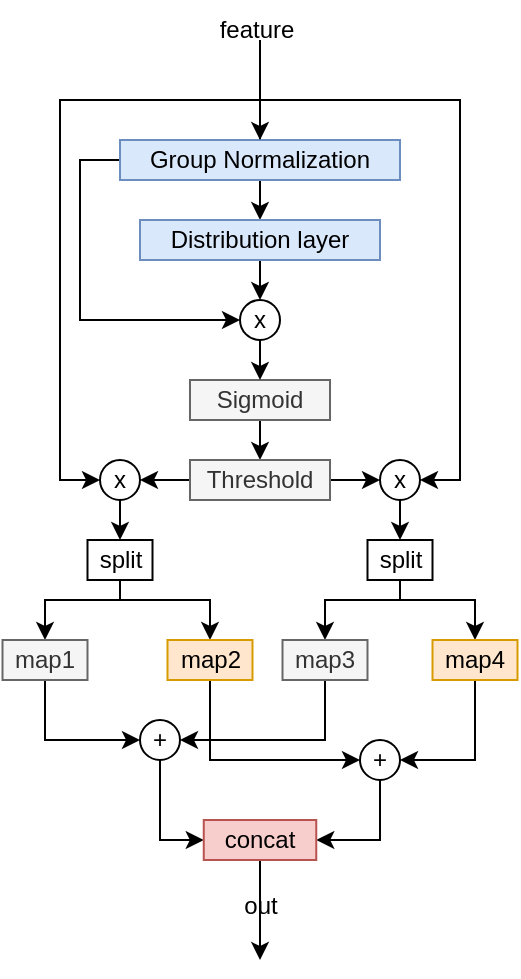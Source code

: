 <mxfile version="22.0.4" type="github">
  <diagram name="第 1 页" id="sTUhLF-kgUO84TB5RZIB">
    <mxGraphModel dx="2004" dy="1131" grid="1" gridSize="10" guides="1" tooltips="1" connect="1" arrows="1" fold="1" page="1" pageScale="1" pageWidth="827" pageHeight="1169" math="0" shadow="0">
      <root>
        <mxCell id="0" />
        <mxCell id="1" parent="0" />
        <mxCell id="xI9gyTVhqFCWPQMHHly6-94" style="edgeStyle=orthogonalEdgeStyle;rounded=0;orthogonalLoop=1;jettySize=auto;html=1;exitX=0.5;exitY=1;exitDx=0;exitDy=0;entryX=0.5;entryY=0;entryDx=0;entryDy=0;" edge="1" parent="1" source="xI9gyTVhqFCWPQMHHly6-88" target="xI9gyTVhqFCWPQMHHly6-89">
          <mxGeometry relative="1" as="geometry" />
        </mxCell>
        <mxCell id="xI9gyTVhqFCWPQMHHly6-99" style="edgeStyle=orthogonalEdgeStyle;rounded=0;orthogonalLoop=1;jettySize=auto;html=1;exitX=0;exitY=0.5;exitDx=0;exitDy=0;entryX=0;entryY=0.5;entryDx=0;entryDy=0;" edge="1" parent="1" source="xI9gyTVhqFCWPQMHHly6-88" target="xI9gyTVhqFCWPQMHHly6-91">
          <mxGeometry relative="1" as="geometry" />
        </mxCell>
        <mxCell id="xI9gyTVhqFCWPQMHHly6-103" style="edgeStyle=orthogonalEdgeStyle;rounded=0;orthogonalLoop=1;jettySize=auto;html=1;exitX=0.5;exitY=0;exitDx=0;exitDy=0;entryX=0;entryY=0.5;entryDx=0;entryDy=0;" edge="1" parent="1" source="xI9gyTVhqFCWPQMHHly6-88" target="xI9gyTVhqFCWPQMHHly6-100">
          <mxGeometry relative="1" as="geometry" />
        </mxCell>
        <mxCell id="xI9gyTVhqFCWPQMHHly6-104" style="edgeStyle=orthogonalEdgeStyle;rounded=0;orthogonalLoop=1;jettySize=auto;html=1;exitX=0.5;exitY=0;exitDx=0;exitDy=0;entryX=1;entryY=0.5;entryDx=0;entryDy=0;" edge="1" parent="1" source="xI9gyTVhqFCWPQMHHly6-88" target="xI9gyTVhqFCWPQMHHly6-102">
          <mxGeometry relative="1" as="geometry" />
        </mxCell>
        <mxCell id="xI9gyTVhqFCWPQMHHly6-88" value="Group Normalization" style="rounded=0;whiteSpace=wrap;html=1;fillColor=#dae8fc;strokeColor=#6c8ebf;" vertex="1" parent="1">
          <mxGeometry x="300" y="430" width="140" height="20" as="geometry" />
        </mxCell>
        <mxCell id="xI9gyTVhqFCWPQMHHly6-95" style="edgeStyle=orthogonalEdgeStyle;rounded=0;orthogonalLoop=1;jettySize=auto;html=1;exitX=0.5;exitY=1;exitDx=0;exitDy=0;entryX=0.5;entryY=0;entryDx=0;entryDy=0;" edge="1" parent="1" source="xI9gyTVhqFCWPQMHHly6-89" target="xI9gyTVhqFCWPQMHHly6-91">
          <mxGeometry relative="1" as="geometry" />
        </mxCell>
        <mxCell id="xI9gyTVhqFCWPQMHHly6-89" value="Distribution layer" style="rounded=0;whiteSpace=wrap;html=1;fillColor=#dae8fc;strokeColor=#6c8ebf;" vertex="1" parent="1">
          <mxGeometry x="310" y="470" width="120" height="20" as="geometry" />
        </mxCell>
        <mxCell id="xI9gyTVhqFCWPQMHHly6-97" style="edgeStyle=orthogonalEdgeStyle;rounded=0;orthogonalLoop=1;jettySize=auto;html=1;exitX=0.5;exitY=1;exitDx=0;exitDy=0;entryX=0.5;entryY=0;entryDx=0;entryDy=0;" edge="1" parent="1" source="xI9gyTVhqFCWPQMHHly6-90" target="xI9gyTVhqFCWPQMHHly6-92">
          <mxGeometry relative="1" as="geometry" />
        </mxCell>
        <mxCell id="xI9gyTVhqFCWPQMHHly6-90" value="Sigmoid" style="rounded=0;whiteSpace=wrap;html=1;fillColor=#f5f5f5;fontColor=#333333;strokeColor=#666666;" vertex="1" parent="1">
          <mxGeometry x="335" y="550" width="70" height="20" as="geometry" />
        </mxCell>
        <mxCell id="xI9gyTVhqFCWPQMHHly6-96" style="edgeStyle=orthogonalEdgeStyle;rounded=0;orthogonalLoop=1;jettySize=auto;html=1;exitX=0.5;exitY=1;exitDx=0;exitDy=0;entryX=0.5;entryY=0;entryDx=0;entryDy=0;" edge="1" parent="1" source="xI9gyTVhqFCWPQMHHly6-91" target="xI9gyTVhqFCWPQMHHly6-90">
          <mxGeometry relative="1" as="geometry" />
        </mxCell>
        <mxCell id="xI9gyTVhqFCWPQMHHly6-91" value="x" style="ellipse;whiteSpace=wrap;html=1;aspect=fixed;" vertex="1" parent="1">
          <mxGeometry x="360" y="510" width="20" height="20" as="geometry" />
        </mxCell>
        <mxCell id="xI9gyTVhqFCWPQMHHly6-105" style="edgeStyle=orthogonalEdgeStyle;rounded=0;orthogonalLoop=1;jettySize=auto;html=1;exitX=0;exitY=0.5;exitDx=0;exitDy=0;entryX=1;entryY=0.5;entryDx=0;entryDy=0;" edge="1" parent="1" source="xI9gyTVhqFCWPQMHHly6-92" target="xI9gyTVhqFCWPQMHHly6-100">
          <mxGeometry relative="1" as="geometry" />
        </mxCell>
        <mxCell id="xI9gyTVhqFCWPQMHHly6-106" style="edgeStyle=orthogonalEdgeStyle;rounded=0;orthogonalLoop=1;jettySize=auto;html=1;exitX=1;exitY=0.5;exitDx=0;exitDy=0;entryX=0;entryY=0.5;entryDx=0;entryDy=0;" edge="1" parent="1" source="xI9gyTVhqFCWPQMHHly6-92" target="xI9gyTVhqFCWPQMHHly6-102">
          <mxGeometry relative="1" as="geometry" />
        </mxCell>
        <mxCell id="xI9gyTVhqFCWPQMHHly6-92" value="Threshold" style="rounded=0;whiteSpace=wrap;html=1;fillColor=#f5f5f5;fontColor=#333333;strokeColor=#666666;" vertex="1" parent="1">
          <mxGeometry x="335" y="590" width="70" height="20" as="geometry" />
        </mxCell>
        <mxCell id="xI9gyTVhqFCWPQMHHly6-98" value="" style="endArrow=classic;html=1;rounded=0;entryX=0.5;entryY=0;entryDx=0;entryDy=0;" edge="1" parent="1" target="xI9gyTVhqFCWPQMHHly6-88">
          <mxGeometry width="50" height="50" relative="1" as="geometry">
            <mxPoint x="370" y="380" as="sourcePoint" />
            <mxPoint x="480" y="250" as="targetPoint" />
          </mxGeometry>
        </mxCell>
        <mxCell id="xI9gyTVhqFCWPQMHHly6-138" value="" style="edgeStyle=orthogonalEdgeStyle;rounded=0;orthogonalLoop=1;jettySize=auto;html=1;" edge="1" parent="1" source="xI9gyTVhqFCWPQMHHly6-100" target="xI9gyTVhqFCWPQMHHly6-131">
          <mxGeometry relative="1" as="geometry" />
        </mxCell>
        <mxCell id="xI9gyTVhqFCWPQMHHly6-100" value="x" style="ellipse;whiteSpace=wrap;html=1;aspect=fixed;" vertex="1" parent="1">
          <mxGeometry x="290" y="590" width="20" height="20" as="geometry" />
        </mxCell>
        <mxCell id="xI9gyTVhqFCWPQMHHly6-140" value="" style="edgeStyle=orthogonalEdgeStyle;rounded=0;orthogonalLoop=1;jettySize=auto;html=1;" edge="1" parent="1" source="xI9gyTVhqFCWPQMHHly6-102" target="xI9gyTVhqFCWPQMHHly6-132">
          <mxGeometry relative="1" as="geometry" />
        </mxCell>
        <mxCell id="xI9gyTVhqFCWPQMHHly6-102" value="x" style="ellipse;whiteSpace=wrap;html=1;aspect=fixed;" vertex="1" parent="1">
          <mxGeometry x="430" y="590" width="20" height="20" as="geometry" />
        </mxCell>
        <mxCell id="xI9gyTVhqFCWPQMHHly6-159" style="edgeStyle=orthogonalEdgeStyle;rounded=0;orthogonalLoop=1;jettySize=auto;html=1;exitX=0.5;exitY=1;exitDx=0;exitDy=0;entryX=0.5;entryY=0;entryDx=0;entryDy=0;" edge="1" parent="1" source="xI9gyTVhqFCWPQMHHly6-131" target="xI9gyTVhqFCWPQMHHly6-133">
          <mxGeometry relative="1" as="geometry">
            <Array as="points">
              <mxPoint x="263" y="660" />
            </Array>
          </mxGeometry>
        </mxCell>
        <mxCell id="xI9gyTVhqFCWPQMHHly6-160" style="edgeStyle=orthogonalEdgeStyle;rounded=0;orthogonalLoop=1;jettySize=auto;html=1;exitX=0.5;exitY=1;exitDx=0;exitDy=0;entryX=0.5;entryY=0;entryDx=0;entryDy=0;" edge="1" parent="1" source="xI9gyTVhqFCWPQMHHly6-131" target="xI9gyTVhqFCWPQMHHly6-143">
          <mxGeometry relative="1" as="geometry">
            <Array as="points">
              <mxPoint x="300" y="660" />
              <mxPoint x="345" y="660" />
            </Array>
          </mxGeometry>
        </mxCell>
        <mxCell id="xI9gyTVhqFCWPQMHHly6-131" value="split" style="rounded=0;whiteSpace=wrap;html=1;" vertex="1" parent="1">
          <mxGeometry x="283.75" y="630" width="32.5" height="20" as="geometry" />
        </mxCell>
        <mxCell id="xI9gyTVhqFCWPQMHHly6-163" style="edgeStyle=orthogonalEdgeStyle;rounded=0;orthogonalLoop=1;jettySize=auto;html=1;exitX=0.5;exitY=1;exitDx=0;exitDy=0;entryX=0.5;entryY=0;entryDx=0;entryDy=0;" edge="1" parent="1" source="xI9gyTVhqFCWPQMHHly6-132" target="xI9gyTVhqFCWPQMHHly6-141">
          <mxGeometry relative="1" as="geometry">
            <Array as="points">
              <mxPoint x="440" y="660" />
              <mxPoint x="403" y="660" />
            </Array>
          </mxGeometry>
        </mxCell>
        <mxCell id="xI9gyTVhqFCWPQMHHly6-164" style="edgeStyle=orthogonalEdgeStyle;rounded=0;orthogonalLoop=1;jettySize=auto;html=1;exitX=0.5;exitY=1;exitDx=0;exitDy=0;entryX=0.5;entryY=0;entryDx=0;entryDy=0;" edge="1" parent="1" source="xI9gyTVhqFCWPQMHHly6-132" target="xI9gyTVhqFCWPQMHHly6-136">
          <mxGeometry relative="1" as="geometry">
            <Array as="points">
              <mxPoint x="440" y="660" />
              <mxPoint x="478" y="660" />
            </Array>
          </mxGeometry>
        </mxCell>
        <mxCell id="xI9gyTVhqFCWPQMHHly6-132" value="split" style="rounded=0;whiteSpace=wrap;html=1;" vertex="1" parent="1">
          <mxGeometry x="423.75" y="630" width="32.5" height="20" as="geometry" />
        </mxCell>
        <mxCell id="xI9gyTVhqFCWPQMHHly6-158" style="edgeStyle=orthogonalEdgeStyle;rounded=0;orthogonalLoop=1;jettySize=auto;html=1;exitX=0.5;exitY=1;exitDx=0;exitDy=0;entryX=0;entryY=0.5;entryDx=0;entryDy=0;" edge="1" parent="1" source="xI9gyTVhqFCWPQMHHly6-133" target="xI9gyTVhqFCWPQMHHly6-146">
          <mxGeometry relative="1" as="geometry" />
        </mxCell>
        <mxCell id="xI9gyTVhqFCWPQMHHly6-133" value="map1" style="rounded=0;whiteSpace=wrap;html=1;fillColor=#f5f5f5;fontColor=#333333;strokeColor=#666666;" vertex="1" parent="1">
          <mxGeometry x="241.25" y="680" width="42.5" height="20" as="geometry" />
        </mxCell>
        <mxCell id="xI9gyTVhqFCWPQMHHly6-177" style="edgeStyle=orthogonalEdgeStyle;rounded=0;orthogonalLoop=1;jettySize=auto;html=1;exitX=0.5;exitY=1;exitDx=0;exitDy=0;entryX=1;entryY=0.5;entryDx=0;entryDy=0;" edge="1" parent="1" source="xI9gyTVhqFCWPQMHHly6-136" target="xI9gyTVhqFCWPQMHHly6-144">
          <mxGeometry relative="1" as="geometry" />
        </mxCell>
        <mxCell id="xI9gyTVhqFCWPQMHHly6-136" value="map4" style="rounded=0;whiteSpace=wrap;html=1;fillColor=#ffe6cc;strokeColor=#d79b00;" vertex="1" parent="1">
          <mxGeometry x="456.25" y="680" width="42.5" height="20" as="geometry" />
        </mxCell>
        <mxCell id="xI9gyTVhqFCWPQMHHly6-165" style="edgeStyle=orthogonalEdgeStyle;rounded=0;orthogonalLoop=1;jettySize=auto;html=1;exitX=0.5;exitY=1;exitDx=0;exitDy=0;entryX=1;entryY=0.5;entryDx=0;entryDy=0;" edge="1" parent="1" source="xI9gyTVhqFCWPQMHHly6-141" target="xI9gyTVhqFCWPQMHHly6-146">
          <mxGeometry relative="1" as="geometry" />
        </mxCell>
        <mxCell id="xI9gyTVhqFCWPQMHHly6-141" value="map3" style="rounded=0;whiteSpace=wrap;html=1;fillColor=#f5f5f5;fontColor=#333333;strokeColor=#666666;" vertex="1" parent="1">
          <mxGeometry x="381.25" y="680" width="42.5" height="20" as="geometry" />
        </mxCell>
        <mxCell id="xI9gyTVhqFCWPQMHHly6-153" style="edgeStyle=orthogonalEdgeStyle;rounded=0;orthogonalLoop=1;jettySize=auto;html=1;exitX=0.5;exitY=1;exitDx=0;exitDy=0;entryX=0;entryY=0.5;entryDx=0;entryDy=0;" edge="1" parent="1" source="xI9gyTVhqFCWPQMHHly6-143" target="xI9gyTVhqFCWPQMHHly6-144">
          <mxGeometry relative="1" as="geometry" />
        </mxCell>
        <mxCell id="xI9gyTVhqFCWPQMHHly6-143" value="map2" style="rounded=0;whiteSpace=wrap;html=1;fillColor=#ffe6cc;strokeColor=#d79b00;" vertex="1" parent="1">
          <mxGeometry x="323.75" y="680" width="42.5" height="20" as="geometry" />
        </mxCell>
        <mxCell id="xI9gyTVhqFCWPQMHHly6-170" style="edgeStyle=orthogonalEdgeStyle;rounded=0;orthogonalLoop=1;jettySize=auto;html=1;exitX=0.5;exitY=1;exitDx=0;exitDy=0;entryX=1;entryY=0.5;entryDx=0;entryDy=0;" edge="1" parent="1" source="xI9gyTVhqFCWPQMHHly6-144" target="xI9gyTVhqFCWPQMHHly6-156">
          <mxGeometry relative="1" as="geometry" />
        </mxCell>
        <mxCell id="xI9gyTVhqFCWPQMHHly6-144" value="+" style="ellipse;whiteSpace=wrap;html=1;aspect=fixed;" vertex="1" parent="1">
          <mxGeometry x="420" y="730" width="20" height="20" as="geometry" />
        </mxCell>
        <mxCell id="xI9gyTVhqFCWPQMHHly6-168" style="edgeStyle=orthogonalEdgeStyle;rounded=0;orthogonalLoop=1;jettySize=auto;html=1;exitX=0.5;exitY=1;exitDx=0;exitDy=0;entryX=0;entryY=0.5;entryDx=0;entryDy=0;" edge="1" parent="1" source="xI9gyTVhqFCWPQMHHly6-146" target="xI9gyTVhqFCWPQMHHly6-156">
          <mxGeometry relative="1" as="geometry" />
        </mxCell>
        <mxCell id="xI9gyTVhqFCWPQMHHly6-146" value="+" style="ellipse;whiteSpace=wrap;html=1;aspect=fixed;" vertex="1" parent="1">
          <mxGeometry x="310" y="720" width="20" height="20" as="geometry" />
        </mxCell>
        <mxCell id="xI9gyTVhqFCWPQMHHly6-172" style="edgeStyle=orthogonalEdgeStyle;rounded=0;orthogonalLoop=1;jettySize=auto;html=1;exitX=0.5;exitY=1;exitDx=0;exitDy=0;" edge="1" parent="1" source="xI9gyTVhqFCWPQMHHly6-156">
          <mxGeometry relative="1" as="geometry">
            <mxPoint x="370" y="840" as="targetPoint" />
          </mxGeometry>
        </mxCell>
        <mxCell id="xI9gyTVhqFCWPQMHHly6-156" value="concat" style="rounded=0;whiteSpace=wrap;html=1;fillColor=#f8cecc;strokeColor=#b85450;" vertex="1" parent="1">
          <mxGeometry x="341.88" y="770" width="56.25" height="20" as="geometry" />
        </mxCell>
        <mxCell id="xI9gyTVhqFCWPQMHHly6-173" value="feature" style="text;html=1;align=center;verticalAlign=middle;resizable=0;points=[];autosize=1;strokeColor=none;fillColor=none;" vertex="1" parent="1">
          <mxGeometry x="338.13" y="360" width="60" height="30" as="geometry" />
        </mxCell>
        <mxCell id="xI9gyTVhqFCWPQMHHly6-175" value="out" style="text;html=1;align=center;verticalAlign=middle;resizable=0;points=[];autosize=1;strokeColor=none;fillColor=none;" vertex="1" parent="1">
          <mxGeometry x="350.01" y="798" width="40" height="30" as="geometry" />
        </mxCell>
      </root>
    </mxGraphModel>
  </diagram>
</mxfile>
